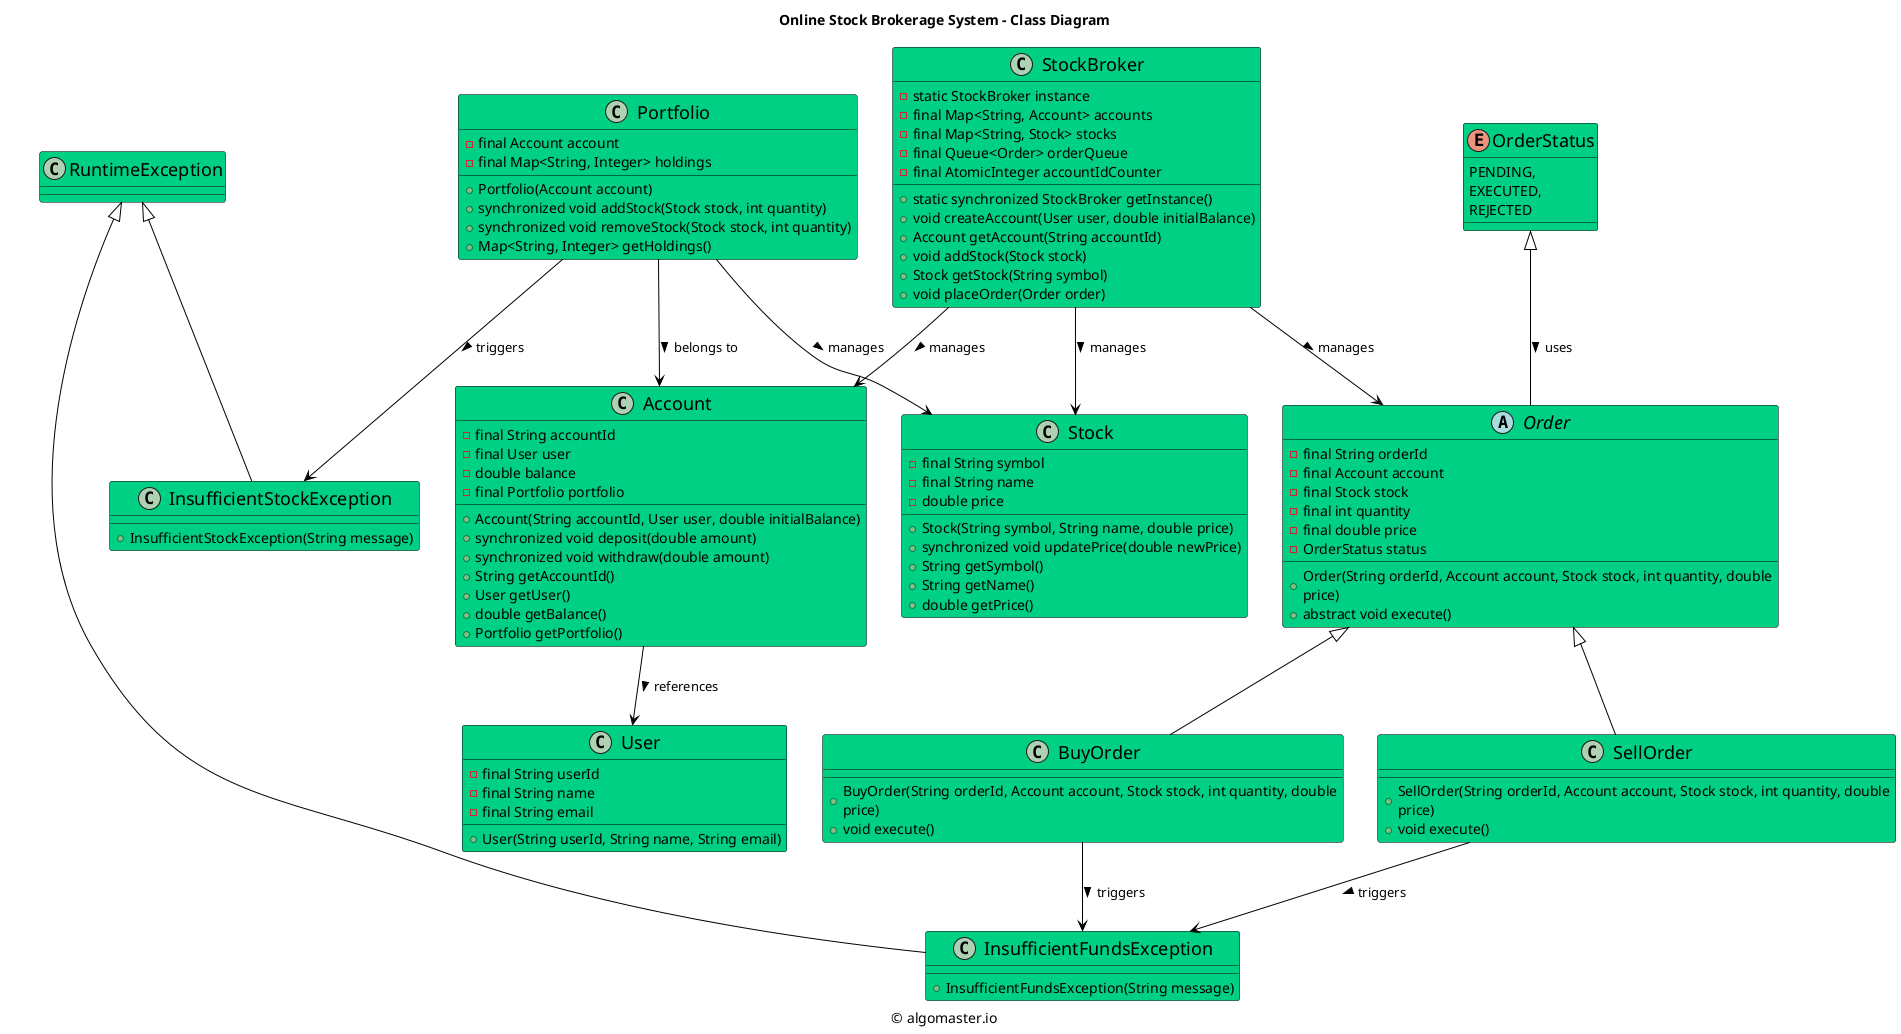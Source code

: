 ```plantuml
@startuml

title Online Stock Brokerage System - Class Diagram

caption © algomaster.io

skinparam backgroundColor white
skinparam wrapWidth 500

skinparam class {
  BackgroundColor #00D084
  BorderColor black
  ArrowColor black
  FontSize 18
}

abstract class Order {
    - final String orderId
    - final Account account
    - final Stock stock
    - final int quantity
    - final double price
    - OrderStatus status
    + Order(String orderId, Account account, Stock stock, int quantity, double price)
    + abstract void execute()
}

class StockBroker {
    - static StockBroker instance
    - final Map<String, Account> accounts
    - final Map<String, Stock> stocks
    - final Queue<Order> orderQueue
    - final AtomicInteger accountIdCounter
    + static synchronized StockBroker getInstance()
    + void createAccount(User user, double initialBalance)
    + Account getAccount(String accountId)
    + void addStock(Stock stock)
    + Stock getStock(String symbol)
    + void placeOrder(Order order)
}

class Account {
    - final String accountId
    - final User user
    - double balance
    - final Portfolio portfolio
    + Account(String accountId, User user, double initialBalance)
    + synchronized void deposit(double amount)
    + synchronized void withdraw(double amount)
    + String getAccountId()
    + User getUser()
    + double getBalance()
    + Portfolio getPortfolio()
}

class Stock {
    - final String symbol
    - final String name
    - double price
    + Stock(String symbol, String name, double price)
    + synchronized void updatePrice(double newPrice)
    + String getSymbol()
    + String getName()
    + double getPrice()
}

class BuyOrder {
    + BuyOrder(String orderId, Account account, Stock stock, int quantity, double price)
    + void execute()
}

class SellOrder {
    + SellOrder(String orderId, Account account, Stock stock, int quantity, double price)
    + void execute()
}

class User {
    - final String userId
    - final String name
    - final String email
    + User(String userId, String name, String email)
}

class Portfolio {
    - final Account account
    - final Map<String, Integer> holdings
    + Portfolio(Account account)
    + synchronized void addStock(Stock stock, int quantity)
    + synchronized void removeStock(Stock stock, int quantity)
    + Map<String, Integer> getHoldings()
}

enum OrderStatus {
    PENDING,
    EXECUTED,
    REJECTED
}

class InsufficientFundsException extends RuntimeException {
    + InsufficientFundsException(String message)
}

class InsufficientStockException extends RuntimeException {
    + InsufficientStockException(String message)
}

Order <|-- BuyOrder
Order <|-- SellOrder
StockBroker --> Account: manages >
StockBroker --> Stock: manages >
StockBroker --> Order: manages >
Account --> User: references >
Portfolio --> Stock: manages >
Portfolio --> Account: belongs to >
BuyOrder --> InsufficientFundsException: triggers >
SellOrder --> InsufficientFundsException: triggers >
OrderStatus <|-- Order: uses >
Portfolio --> InsufficientStockException: triggers >

@enduml
```